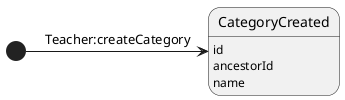 @startuml CategoryStates

state CategoryCreated

CategoryCreated: id
CategoryCreated: ancestorId
CategoryCreated: name

[*] -> CategoryCreated : Teacher:createCategory

@enduml
